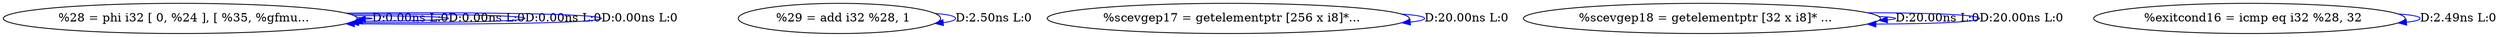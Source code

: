 digraph {
Node0x36ca200[label="  %28 = phi i32 [ 0, %24 ], [ %35, %gfmu..."];
Node0x36ca200 -> Node0x36ca200[label="D:0.00ns L:0",color=blue];
Node0x36ca200 -> Node0x36ca200[label="D:0.00ns L:0",color=blue];
Node0x36ca200 -> Node0x36ca200[label="D:0.00ns L:0",color=blue];
Node0x36ca200 -> Node0x36ca200[label="D:0.00ns L:0",color=blue];
Node0x36ca2e0[label="  %29 = add i32 %28, 1"];
Node0x36ca2e0 -> Node0x36ca2e0[label="D:2.50ns L:0",color=blue];
Node0x36ca3c0[label="  %scevgep17 = getelementptr [256 x i8]*..."];
Node0x36ca3c0 -> Node0x36ca3c0[label="D:20.00ns L:0",color=blue];
Node0x36ca4e0[label="  %scevgep18 = getelementptr [32 x i8]* ..."];
Node0x36ca4e0 -> Node0x36ca4e0[label="D:20.00ns L:0",color=blue];
Node0x36ca4e0 -> Node0x36ca4e0[label="D:20.00ns L:0",color=blue];
Node0x36ca5c0[label="  %exitcond16 = icmp eq i32 %28, 32"];
Node0x36ca5c0 -> Node0x36ca5c0[label="D:2.49ns L:0",color=blue];
}
